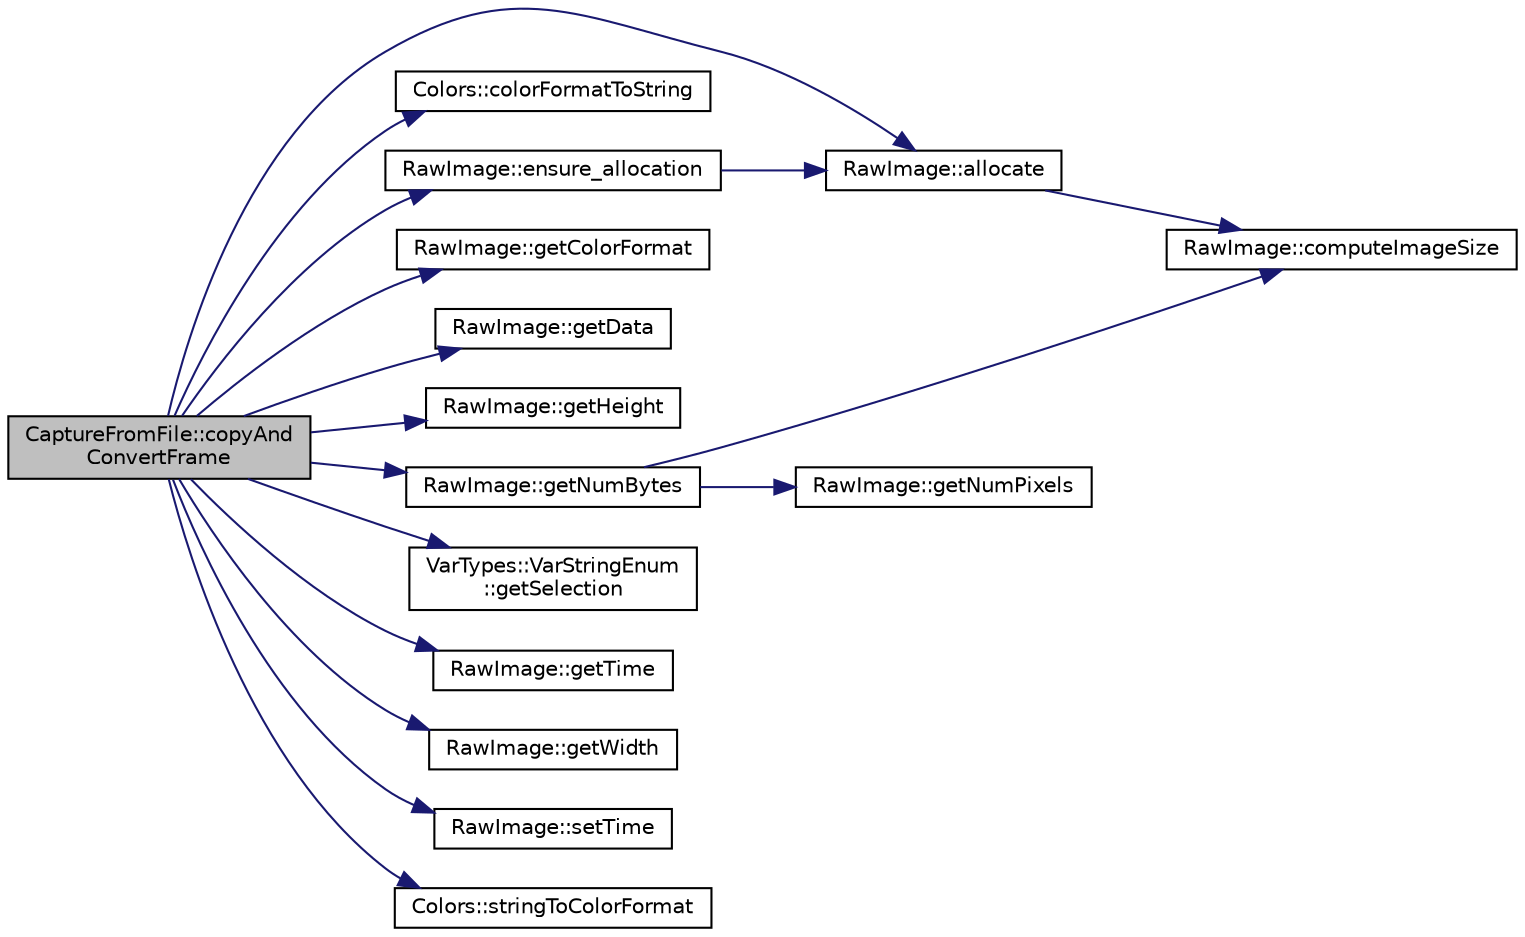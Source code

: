 digraph "CaptureFromFile::copyAndConvertFrame"
{
 // INTERACTIVE_SVG=YES
  edge [fontname="Helvetica",fontsize="10",labelfontname="Helvetica",labelfontsize="10"];
  node [fontname="Helvetica",fontsize="10",shape=record];
  rankdir="LR";
  Node1 [label="CaptureFromFile::copyAnd\lConvertFrame",height=0.2,width=0.4,color="black", fillcolor="grey75", style="filled", fontcolor="black"];
  Node1 -> Node2 [color="midnightblue",fontsize="10",style="solid",fontname="Helvetica"];
  Node2 [label="RawImage::allocate",height=0.2,width=0.4,color="black", fillcolor="white", style="filled",URL="$d0/d14/class_raw_image.html#aafbe8d95c98dc5cdb300822447b882a0"];
  Node2 -> Node3 [color="midnightblue",fontsize="10",style="solid",fontname="Helvetica"];
  Node3 [label="RawImage::computeImageSize",height=0.2,width=0.4,color="black", fillcolor="white", style="filled",URL="$d0/d14/class_raw_image.html#a8b54701df9dc9d0d024b959966ec3714"];
  Node1 -> Node4 [color="midnightblue",fontsize="10",style="solid",fontname="Helvetica"];
  Node4 [label="Colors::colorFormatToString",height=0.2,width=0.4,color="black", fillcolor="white", style="filled",URL="$d9/d36/class_colors.html#a085839c597a6262301162471cef99367"];
  Node1 -> Node5 [color="midnightblue",fontsize="10",style="solid",fontname="Helvetica"];
  Node5 [label="RawImage::ensure_allocation",height=0.2,width=0.4,color="black", fillcolor="white", style="filled",URL="$d0/d14/class_raw_image.html#a54936083b4dbedc6fb1d20bc1bab901a"];
  Node5 -> Node2 [color="midnightblue",fontsize="10",style="solid",fontname="Helvetica"];
  Node1 -> Node6 [color="midnightblue",fontsize="10",style="solid",fontname="Helvetica"];
  Node6 [label="RawImage::getColorFormat",height=0.2,width=0.4,color="black", fillcolor="white", style="filled",URL="$d0/d14/class_raw_image.html#af6021575525cf3488c1f32599e579205"];
  Node1 -> Node7 [color="midnightblue",fontsize="10",style="solid",fontname="Helvetica"];
  Node7 [label="RawImage::getData",height=0.2,width=0.4,color="black", fillcolor="white", style="filled",URL="$d0/d14/class_raw_image.html#a3c1af19eaf1cb9fb9a5e758209d24767"];
  Node1 -> Node8 [color="midnightblue",fontsize="10",style="solid",fontname="Helvetica"];
  Node8 [label="RawImage::getHeight",height=0.2,width=0.4,color="black", fillcolor="white", style="filled",URL="$d0/d14/class_raw_image.html#a1ea4625ff40ee5bc6efbfecf474b17ea"];
  Node1 -> Node9 [color="midnightblue",fontsize="10",style="solid",fontname="Helvetica"];
  Node9 [label="RawImage::getNumBytes",height=0.2,width=0.4,color="black", fillcolor="white", style="filled",URL="$d0/d14/class_raw_image.html#ab83831420f444a22e6d9dc07f9ccc722"];
  Node9 -> Node3 [color="midnightblue",fontsize="10",style="solid",fontname="Helvetica"];
  Node9 -> Node10 [color="midnightblue",fontsize="10",style="solid",fontname="Helvetica"];
  Node10 [label="RawImage::getNumPixels",height=0.2,width=0.4,color="black", fillcolor="white", style="filled",URL="$d0/d14/class_raw_image.html#a2033593c1e2cdaecf0be4c6b7dad3d92"];
  Node1 -> Node11 [color="midnightblue",fontsize="10",style="solid",fontname="Helvetica"];
  Node11 [label="VarTypes::VarStringEnum\l::getSelection",height=0.2,width=0.4,color="black", fillcolor="white", style="filled",URL="$dc/d6f/class_var_types_1_1_var_string_enum.html#adc723e3f348fa63a54d501a549e5762c",tooltip="return the currently selected string "];
  Node1 -> Node12 [color="midnightblue",fontsize="10",style="solid",fontname="Helvetica"];
  Node12 [label="RawImage::getTime",height=0.2,width=0.4,color="black", fillcolor="white", style="filled",URL="$d0/d14/class_raw_image.html#ac69bbe6c6b2567fe123fd33fa2193afc"];
  Node1 -> Node13 [color="midnightblue",fontsize="10",style="solid",fontname="Helvetica"];
  Node13 [label="RawImage::getWidth",height=0.2,width=0.4,color="black", fillcolor="white", style="filled",URL="$d0/d14/class_raw_image.html#a11b26ab9a3b7a7bee8f0eeb3c567b852"];
  Node1 -> Node14 [color="midnightblue",fontsize="10",style="solid",fontname="Helvetica"];
  Node14 [label="RawImage::setTime",height=0.2,width=0.4,color="black", fillcolor="white", style="filled",URL="$d0/d14/class_raw_image.html#ac774b70a0753a6ad4a9e39353e4954da"];
  Node1 -> Node15 [color="midnightblue",fontsize="10",style="solid",fontname="Helvetica"];
  Node15 [label="Colors::stringToColorFormat",height=0.2,width=0.4,color="black", fillcolor="white", style="filled",URL="$d9/d36/class_colors.html#a09065d5dd12d9738bc35aadfd288d022"];
}

